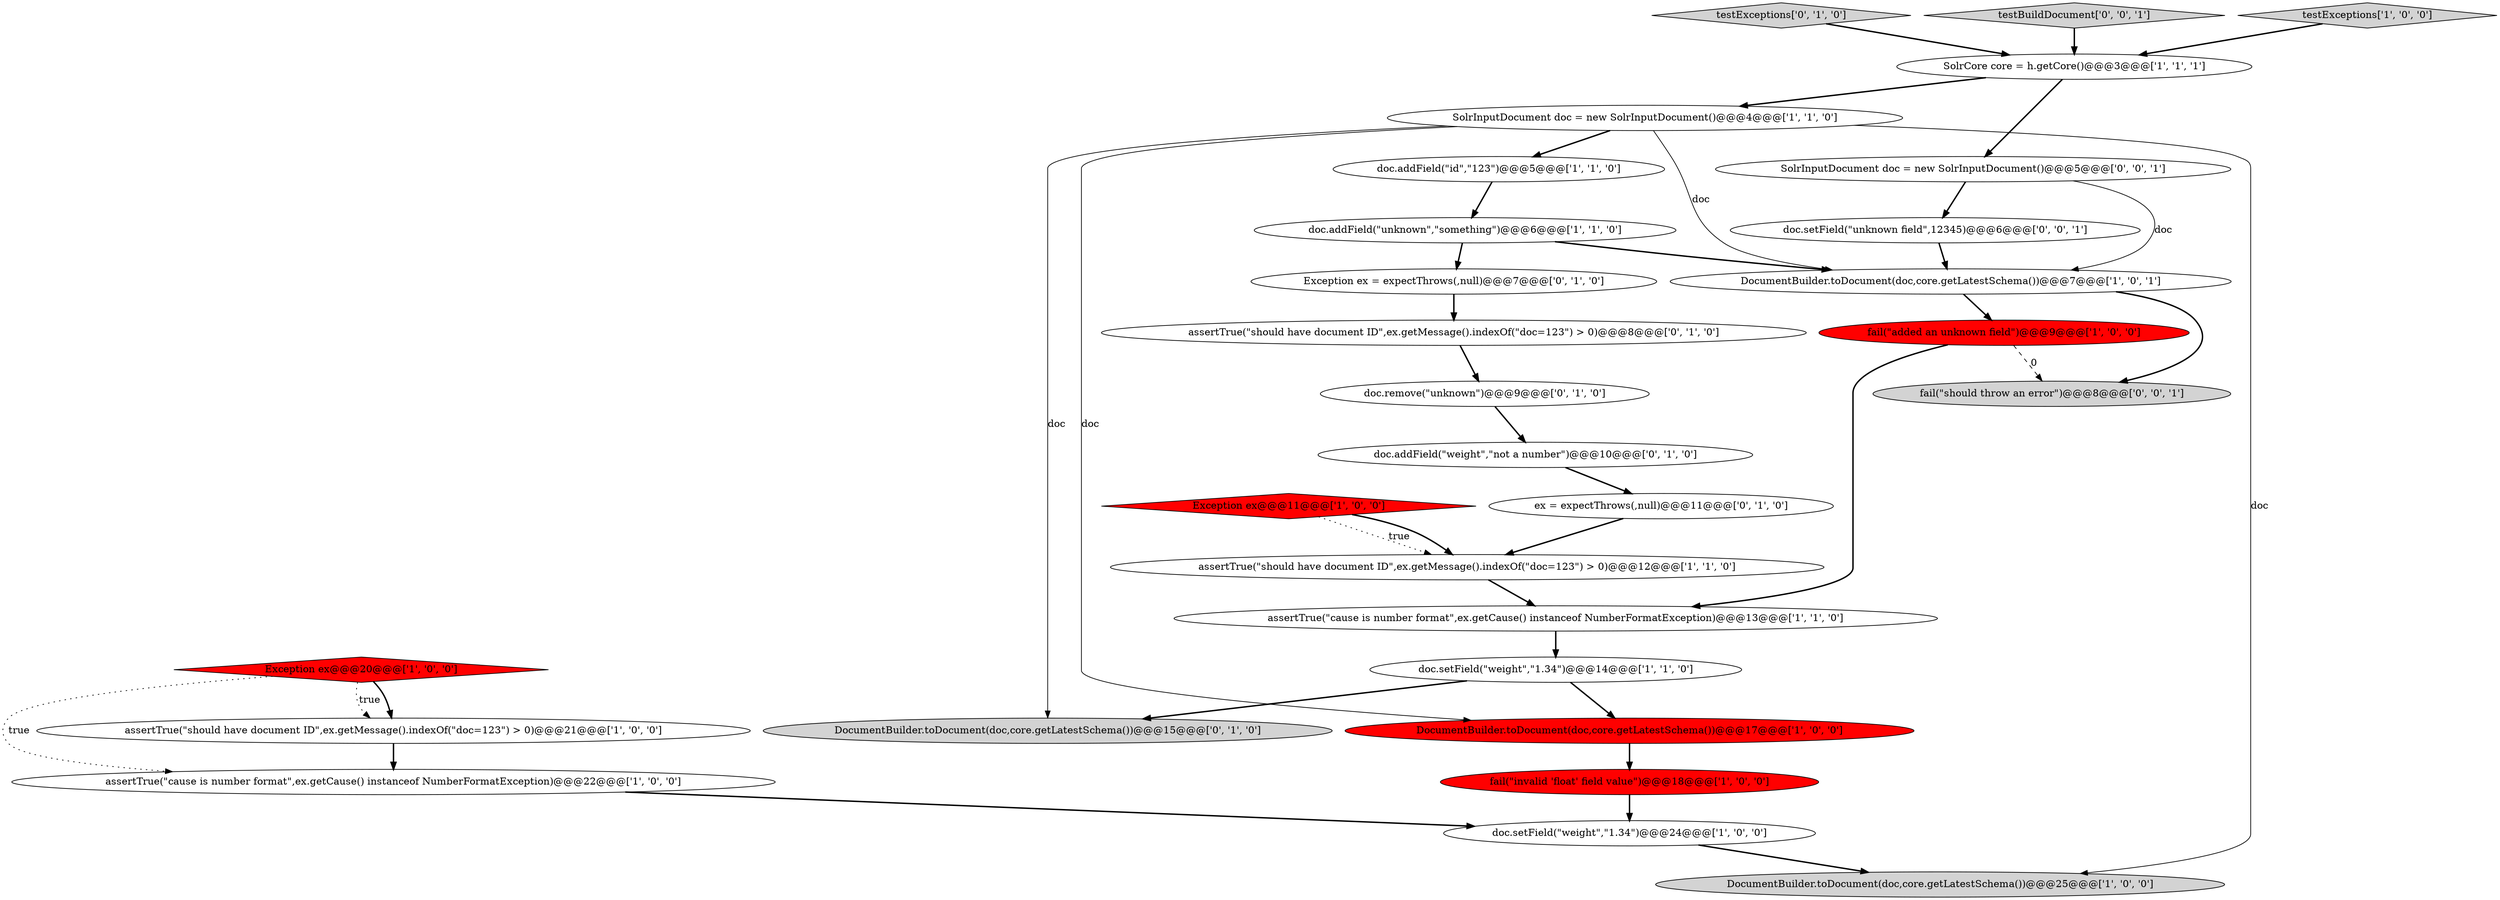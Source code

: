 digraph {
0 [style = filled, label = "DocumentBuilder.toDocument(doc,core.getLatestSchema())@@@7@@@['1', '0', '1']", fillcolor = white, shape = ellipse image = "AAA0AAABBB1BBB"];
20 [style = filled, label = "ex = expectThrows(,null)@@@11@@@['0', '1', '0']", fillcolor = white, shape = ellipse image = "AAA0AAABBB2BBB"];
19 [style = filled, label = "testExceptions['0', '1', '0']", fillcolor = lightgray, shape = diamond image = "AAA0AAABBB2BBB"];
11 [style = filled, label = "doc.addField(\"unknown\",\"something\")@@@6@@@['1', '1', '0']", fillcolor = white, shape = ellipse image = "AAA0AAABBB1BBB"];
26 [style = filled, label = "doc.setField(\"unknown field\",12345)@@@6@@@['0', '0', '1']", fillcolor = white, shape = ellipse image = "AAA0AAABBB3BBB"];
28 [style = filled, label = "SolrInputDocument doc = new SolrInputDocument()@@@5@@@['0', '0', '1']", fillcolor = white, shape = ellipse image = "AAA0AAABBB3BBB"];
8 [style = filled, label = "Exception ex@@@11@@@['1', '0', '0']", fillcolor = red, shape = diamond image = "AAA1AAABBB1BBB"];
16 [style = filled, label = "fail(\"added an unknown field\")@@@9@@@['1', '0', '0']", fillcolor = red, shape = ellipse image = "AAA1AAABBB1BBB"];
13 [style = filled, label = "DocumentBuilder.toDocument(doc,core.getLatestSchema())@@@17@@@['1', '0', '0']", fillcolor = red, shape = ellipse image = "AAA1AAABBB1BBB"];
27 [style = filled, label = "testBuildDocument['0', '0', '1']", fillcolor = lightgray, shape = diamond image = "AAA0AAABBB3BBB"];
12 [style = filled, label = "SolrInputDocument doc = new SolrInputDocument()@@@4@@@['1', '1', '0']", fillcolor = white, shape = ellipse image = "AAA0AAABBB1BBB"];
25 [style = filled, label = "fail(\"should throw an error\")@@@8@@@['0', '0', '1']", fillcolor = lightgray, shape = ellipse image = "AAA0AAABBB3BBB"];
3 [style = filled, label = "Exception ex@@@20@@@['1', '0', '0']", fillcolor = red, shape = diamond image = "AAA1AAABBB1BBB"];
22 [style = filled, label = "Exception ex = expectThrows(,null)@@@7@@@['0', '1', '0']", fillcolor = white, shape = ellipse image = "AAA0AAABBB2BBB"];
18 [style = filled, label = "assertTrue(\"should have document ID\",ex.getMessage().indexOf(\"doc=123\") > 0)@@@8@@@['0', '1', '0']", fillcolor = white, shape = ellipse image = "AAA0AAABBB2BBB"];
21 [style = filled, label = "DocumentBuilder.toDocument(doc,core.getLatestSchema())@@@15@@@['0', '1', '0']", fillcolor = lightgray, shape = ellipse image = "AAA0AAABBB2BBB"];
7 [style = filled, label = "doc.setField(\"weight\",\"1.34\")@@@14@@@['1', '1', '0']", fillcolor = white, shape = ellipse image = "AAA0AAABBB1BBB"];
15 [style = filled, label = "testExceptions['1', '0', '0']", fillcolor = lightgray, shape = diamond image = "AAA0AAABBB1BBB"];
24 [style = filled, label = "doc.addField(\"weight\",\"not a number\")@@@10@@@['0', '1', '0']", fillcolor = white, shape = ellipse image = "AAA0AAABBB2BBB"];
14 [style = filled, label = "DocumentBuilder.toDocument(doc,core.getLatestSchema())@@@25@@@['1', '0', '0']", fillcolor = lightgray, shape = ellipse image = "AAA0AAABBB1BBB"];
4 [style = filled, label = "doc.setField(\"weight\",\"1.34\")@@@24@@@['1', '0', '0']", fillcolor = white, shape = ellipse image = "AAA0AAABBB1BBB"];
1 [style = filled, label = "fail(\"invalid 'float' field value\")@@@18@@@['1', '0', '0']", fillcolor = red, shape = ellipse image = "AAA1AAABBB1BBB"];
9 [style = filled, label = "SolrCore core = h.getCore()@@@3@@@['1', '1', '1']", fillcolor = white, shape = ellipse image = "AAA0AAABBB1BBB"];
2 [style = filled, label = "assertTrue(\"should have document ID\",ex.getMessage().indexOf(\"doc=123\") > 0)@@@12@@@['1', '1', '0']", fillcolor = white, shape = ellipse image = "AAA0AAABBB1BBB"];
10 [style = filled, label = "assertTrue(\"cause is number format\",ex.getCause() instanceof NumberFormatException)@@@22@@@['1', '0', '0']", fillcolor = white, shape = ellipse image = "AAA0AAABBB1BBB"];
6 [style = filled, label = "doc.addField(\"id\",\"123\")@@@5@@@['1', '1', '0']", fillcolor = white, shape = ellipse image = "AAA0AAABBB1BBB"];
5 [style = filled, label = "assertTrue(\"should have document ID\",ex.getMessage().indexOf(\"doc=123\") > 0)@@@21@@@['1', '0', '0']", fillcolor = white, shape = ellipse image = "AAA0AAABBB1BBB"];
23 [style = filled, label = "doc.remove(\"unknown\")@@@9@@@['0', '1', '0']", fillcolor = white, shape = ellipse image = "AAA0AAABBB2BBB"];
17 [style = filled, label = "assertTrue(\"cause is number format\",ex.getCause() instanceof NumberFormatException)@@@13@@@['1', '1', '0']", fillcolor = white, shape = ellipse image = "AAA0AAABBB1BBB"];
2->17 [style = bold, label=""];
7->13 [style = bold, label=""];
5->10 [style = bold, label=""];
0->16 [style = bold, label=""];
1->4 [style = bold, label=""];
4->14 [style = bold, label=""];
12->14 [style = solid, label="doc"];
18->23 [style = bold, label=""];
8->2 [style = dotted, label="true"];
16->25 [style = dashed, label="0"];
12->13 [style = solid, label="doc"];
27->9 [style = bold, label=""];
3->10 [style = dotted, label="true"];
12->21 [style = solid, label="doc"];
28->26 [style = bold, label=""];
16->17 [style = bold, label=""];
12->6 [style = bold, label=""];
13->1 [style = bold, label=""];
20->2 [style = bold, label=""];
24->20 [style = bold, label=""];
17->7 [style = bold, label=""];
9->28 [style = bold, label=""];
28->0 [style = solid, label="doc"];
26->0 [style = bold, label=""];
3->5 [style = bold, label=""];
11->0 [style = bold, label=""];
22->18 [style = bold, label=""];
23->24 [style = bold, label=""];
3->5 [style = dotted, label="true"];
8->2 [style = bold, label=""];
19->9 [style = bold, label=""];
0->25 [style = bold, label=""];
15->9 [style = bold, label=""];
12->0 [style = solid, label="doc"];
6->11 [style = bold, label=""];
11->22 [style = bold, label=""];
10->4 [style = bold, label=""];
7->21 [style = bold, label=""];
9->12 [style = bold, label=""];
}
